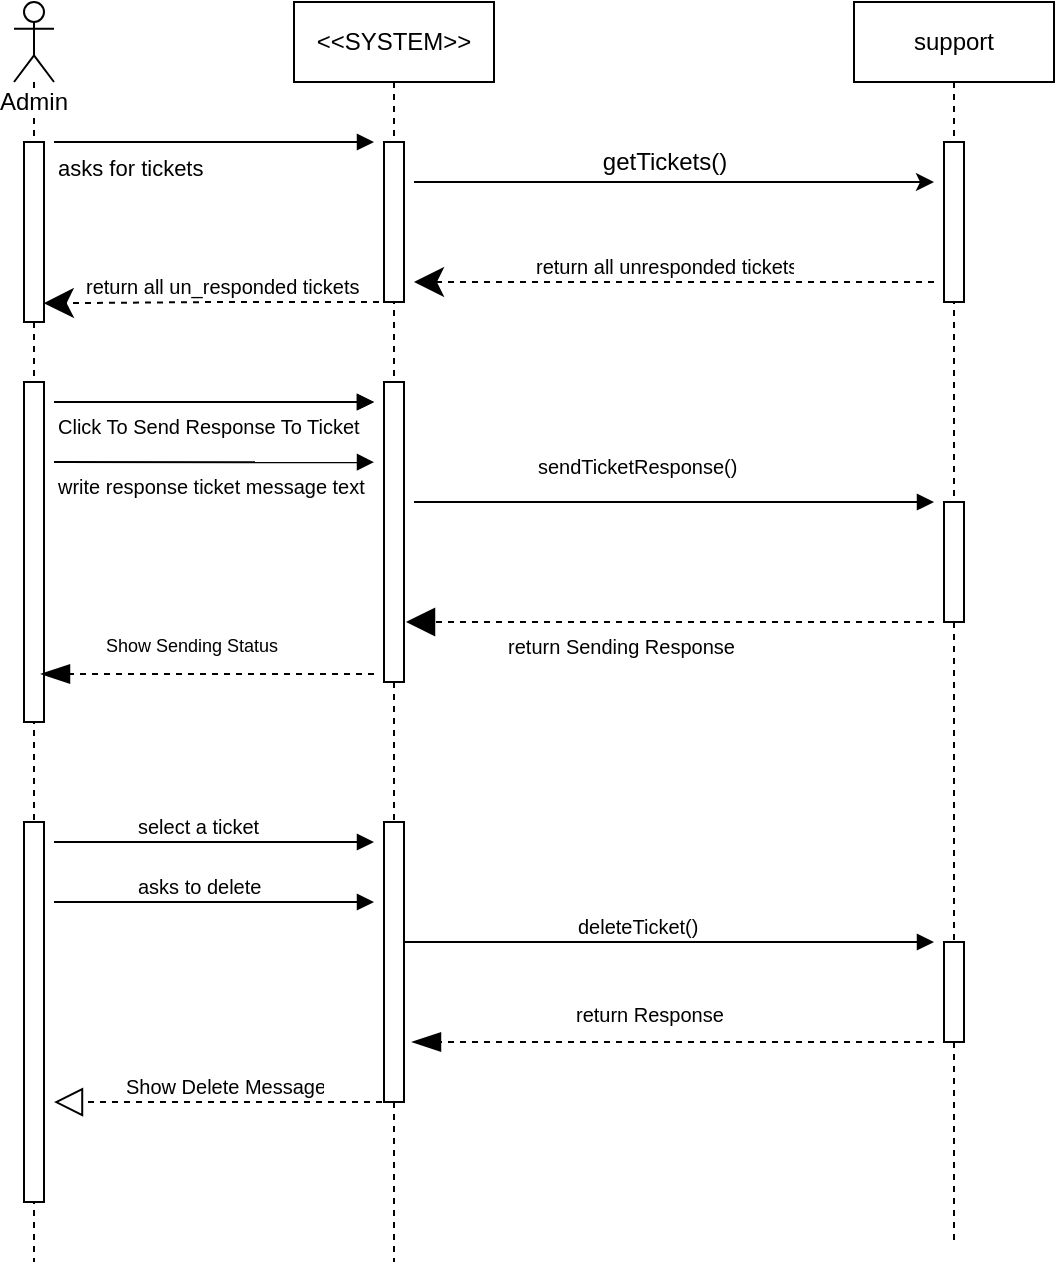 <mxfile version="12.4.3" type="github" pages="1">
  <diagram id="gvvu61FvG1a0Ipkqw0a3" name="Page-1">
    <mxGraphModel dx="1038" dy="548" grid="1" gridSize="10" guides="1" tooltips="1" connect="1" arrows="1" fold="1" page="1" pageScale="1" pageWidth="850" pageHeight="1100" math="0" shadow="0">
      <root>
        <mxCell id="0"/>
        <mxCell id="1" parent="0"/>
        <mxCell id="EbPgzNZNuWkULzcr1lJL-2" value="Admin" style="shape=umlLifeline;participant=umlActor;perimeter=lifelinePerimeter;whiteSpace=wrap;html=1;container=1;collapsible=0;recursiveResize=0;verticalAlign=top;spacingTop=36;labelBackgroundColor=#ffffff;outlineConnect=0;" parent="1" vertex="1">
          <mxGeometry x="100" y="50" width="20" height="630" as="geometry"/>
        </mxCell>
        <mxCell id="EbPgzNZNuWkULzcr1lJL-8" value="" style="html=1;points=[];perimeter=orthogonalPerimeter;" parent="EbPgzNZNuWkULzcr1lJL-2" vertex="1">
          <mxGeometry x="5" y="70" width="10" height="90" as="geometry"/>
        </mxCell>
        <mxCell id="EbPgzNZNuWkULzcr1lJL-23" value="" style="html=1;points=[];perimeter=orthogonalPerimeter;fontSize=10;" parent="EbPgzNZNuWkULzcr1lJL-2" vertex="1">
          <mxGeometry x="5" y="190" width="10" height="170" as="geometry"/>
        </mxCell>
        <mxCell id="EbPgzNZNuWkULzcr1lJL-38" value="" style="html=1;points=[];perimeter=orthogonalPerimeter;fontSize=10;" parent="EbPgzNZNuWkULzcr1lJL-2" vertex="1">
          <mxGeometry x="5" y="410" width="10" height="190" as="geometry"/>
        </mxCell>
        <mxCell id="EbPgzNZNuWkULzcr1lJL-4" value="support" style="shape=umlLifeline;perimeter=lifelinePerimeter;whiteSpace=wrap;html=1;container=1;collapsible=0;recursiveResize=0;outlineConnect=0;" parent="1" vertex="1">
          <mxGeometry x="520" y="50" width="100" height="620" as="geometry"/>
        </mxCell>
        <mxCell id="EbPgzNZNuWkULzcr1lJL-10" value="" style="html=1;points=[];perimeter=orthogonalPerimeter;" parent="EbPgzNZNuWkULzcr1lJL-4" vertex="1">
          <mxGeometry x="45" y="70" width="10" height="80" as="geometry"/>
        </mxCell>
        <mxCell id="EbPgzNZNuWkULzcr1lJL-32" value="" style="html=1;points=[];perimeter=orthogonalPerimeter;fontSize=10;" parent="EbPgzNZNuWkULzcr1lJL-4" vertex="1">
          <mxGeometry x="45" y="250" width="10" height="60" as="geometry"/>
        </mxCell>
        <mxCell id="EbPgzNZNuWkULzcr1lJL-40" value="" style="html=1;points=[];perimeter=orthogonalPerimeter;fontSize=10;" parent="EbPgzNZNuWkULzcr1lJL-4" vertex="1">
          <mxGeometry x="45" y="470" width="10" height="50" as="geometry"/>
        </mxCell>
        <mxCell id="EbPgzNZNuWkULzcr1lJL-7" value="&amp;lt;&amp;lt;SYSTEM&amp;gt;&amp;gt;" style="shape=umlLifeline;perimeter=lifelinePerimeter;whiteSpace=wrap;html=1;container=1;collapsible=0;recursiveResize=0;outlineConnect=0;" parent="1" vertex="1">
          <mxGeometry x="240" y="50" width="100" height="630" as="geometry"/>
        </mxCell>
        <mxCell id="EbPgzNZNuWkULzcr1lJL-9" value="" style="html=1;points=[];perimeter=orthogonalPerimeter;" parent="EbPgzNZNuWkULzcr1lJL-7" vertex="1">
          <mxGeometry x="45" y="70" width="10" height="80" as="geometry"/>
        </mxCell>
        <mxCell id="EbPgzNZNuWkULzcr1lJL-20" value="" style="html=1;points=[];perimeter=orthogonalPerimeter;" parent="EbPgzNZNuWkULzcr1lJL-7" vertex="1">
          <mxGeometry x="45" y="190" width="10" height="150" as="geometry"/>
        </mxCell>
        <mxCell id="EbPgzNZNuWkULzcr1lJL-30" value="sendTicketResponse()" style="endArrow=block;endFill=1;html=1;edgeStyle=orthogonalEdgeStyle;align=left;verticalAlign=top;fontSize=10;" parent="EbPgzNZNuWkULzcr1lJL-7" edge="1">
          <mxGeometry x="-0.537" y="30" relative="1" as="geometry">
            <mxPoint x="60" y="250" as="sourcePoint"/>
            <mxPoint x="320" y="250" as="targetPoint"/>
            <Array as="points">
              <mxPoint x="150" y="250"/>
              <mxPoint x="150" y="250"/>
            </Array>
            <mxPoint as="offset"/>
          </mxGeometry>
        </mxCell>
        <mxCell id="EbPgzNZNuWkULzcr1lJL-39" value="" style="html=1;points=[];perimeter=orthogonalPerimeter;fontSize=10;" parent="EbPgzNZNuWkULzcr1lJL-7" vertex="1">
          <mxGeometry x="45" y="410" width="10" height="140" as="geometry"/>
        </mxCell>
        <mxCell id="V1O_RBbqrW9sB_L1bsFt-1" value="" style="endArrow=classic;html=1;" parent="EbPgzNZNuWkULzcr1lJL-7" edge="1">
          <mxGeometry width="50" height="50" relative="1" as="geometry">
            <mxPoint x="60" y="90" as="sourcePoint"/>
            <mxPoint x="320" y="90" as="targetPoint"/>
          </mxGeometry>
        </mxCell>
        <mxCell id="EbPgzNZNuWkULzcr1lJL-17" value="" style="endArrow=classic;dashed=1;endFill=1;endSize=12;html=1;" parent="1" edge="1">
          <mxGeometry width="160" relative="1" as="geometry">
            <mxPoint x="560" y="190" as="sourcePoint"/>
            <mxPoint x="300" y="190" as="targetPoint"/>
          </mxGeometry>
        </mxCell>
        <mxCell id="EbPgzNZNuWkULzcr1lJL-18" value="" style="endArrow=classic;dashed=1;endFill=1;endSize=12;html=1;entryX=0.99;entryY=0.896;entryDx=0;entryDy=0;entryPerimeter=0;" parent="1" target="EbPgzNZNuWkULzcr1lJL-8" edge="1">
          <mxGeometry width="160" relative="1" as="geometry">
            <mxPoint x="282.5" y="200" as="sourcePoint"/>
            <mxPoint x="122.5" y="200" as="targetPoint"/>
            <Array as="points">
              <mxPoint x="202.5" y="200"/>
            </Array>
          </mxGeometry>
        </mxCell>
        <mxCell id="EbPgzNZNuWkULzcr1lJL-21" value="return all unresponded tickets" style="text;strokeColor=none;fillColor=none;align=left;verticalAlign=top;spacingLeft=4;spacingRight=4;overflow=hidden;rotatable=0;points=[[0,0.5],[1,0.5]];portConstraint=eastwest;fontSize=10;" parent="1" vertex="1">
          <mxGeometry x="355" y="170" width="140" height="20" as="geometry"/>
        </mxCell>
        <mxCell id="EbPgzNZNuWkULzcr1lJL-22" value="return all un_responded tickets" style="text;strokeColor=none;fillColor=none;align=left;verticalAlign=top;spacingLeft=4;spacingRight=4;overflow=hidden;rotatable=0;points=[[0,0.5],[1,0.5]];portConstraint=eastwest;fontSize=10;" parent="1" vertex="1">
          <mxGeometry x="130" y="180" width="155" height="26" as="geometry"/>
        </mxCell>
        <mxCell id="EbPgzNZNuWkULzcr1lJL-24" value="Click To Send Response To Ticket" style="endArrow=block;endFill=1;html=1;edgeStyle=orthogonalEdgeStyle;align=left;verticalAlign=top;fontSize=10;" parent="1" edge="1">
          <mxGeometry x="-1" relative="1" as="geometry">
            <mxPoint x="120" y="250" as="sourcePoint"/>
            <mxPoint x="280" y="250" as="targetPoint"/>
          </mxGeometry>
        </mxCell>
        <mxCell id="EbPgzNZNuWkULzcr1lJL-26" value="" style="endArrow=block;endFill=1;html=1;edgeStyle=orthogonalEdgeStyle;align=left;verticalAlign=top;fontSize=10;" parent="1" edge="1">
          <mxGeometry x="-1" relative="1" as="geometry">
            <mxPoint x="120" y="250" as="sourcePoint"/>
            <mxPoint x="280" y="250" as="targetPoint"/>
            <Array as="points">
              <mxPoint x="220" y="250"/>
              <mxPoint x="220" y="250"/>
            </Array>
          </mxGeometry>
        </mxCell>
        <mxCell id="EbPgzNZNuWkULzcr1lJL-28" value="write response ticket message text" style="endArrow=block;endFill=1;html=1;edgeStyle=orthogonalEdgeStyle;align=left;verticalAlign=top;fontSize=10;" parent="1" edge="1">
          <mxGeometry x="-1" relative="1" as="geometry">
            <mxPoint x="120" y="280" as="sourcePoint"/>
            <mxPoint x="280" y="280.07" as="targetPoint"/>
            <Array as="points">
              <mxPoint x="280" y="280.07"/>
            </Array>
            <mxPoint as="offset"/>
          </mxGeometry>
        </mxCell>
        <mxCell id="EbPgzNZNuWkULzcr1lJL-34" value="" style="endArrow=block;dashed=1;endFill=1;endSize=12;html=1;fontSize=10;" parent="1" edge="1">
          <mxGeometry width="160" relative="1" as="geometry">
            <mxPoint x="560" y="360" as="sourcePoint"/>
            <mxPoint x="296" y="360" as="targetPoint"/>
          </mxGeometry>
        </mxCell>
        <mxCell id="EbPgzNZNuWkULzcr1lJL-35" value="return Sending Response" style="text;strokeColor=none;fillColor=none;align=center;verticalAlign=top;spacingLeft=4;spacingRight=4;overflow=hidden;rotatable=0;points=[[0,0.5],[1,0.5]];portConstraint=eastwest;fontSize=10;" parent="1" vertex="1">
          <mxGeometry x="317.5" y="360" width="172.5" height="26" as="geometry"/>
        </mxCell>
        <mxCell id="EbPgzNZNuWkULzcr1lJL-36" value="Show Sending Status" style="text;strokeColor=none;fillColor=none;align=left;verticalAlign=top;spacingLeft=4;spacingRight=4;overflow=hidden;rotatable=0;points=[[0,0.5],[1,0.5]];portConstraint=eastwest;fontSize=9;" parent="1" vertex="1">
          <mxGeometry x="140" y="360" width="100" height="26" as="geometry"/>
        </mxCell>
        <mxCell id="EbPgzNZNuWkULzcr1lJL-37" value="" style="endArrow=blockThin;dashed=1;endFill=1;endSize=12;html=1;fontSize=10;" parent="1" edge="1">
          <mxGeometry width="160" relative="1" as="geometry">
            <mxPoint x="280" y="386" as="sourcePoint"/>
            <mxPoint x="113.5" y="386" as="targetPoint"/>
          </mxGeometry>
        </mxCell>
        <mxCell id="EbPgzNZNuWkULzcr1lJL-41" value="asks to delete" style="endArrow=block;endFill=1;html=1;edgeStyle=orthogonalEdgeStyle;align=left;verticalAlign=top;fontSize=10;" parent="1" edge="1">
          <mxGeometry x="-0.5" y="20" relative="1" as="geometry">
            <mxPoint x="120" y="500" as="sourcePoint"/>
            <mxPoint x="280" y="500" as="targetPoint"/>
            <mxPoint as="offset"/>
          </mxGeometry>
        </mxCell>
        <mxCell id="EbPgzNZNuWkULzcr1lJL-43" value="select a ticket" style="endArrow=block;endFill=1;html=1;edgeStyle=orthogonalEdgeStyle;align=left;verticalAlign=top;fontSize=10;" parent="1" edge="1">
          <mxGeometry x="-0.5" y="20" relative="1" as="geometry">
            <mxPoint x="120" y="470" as="sourcePoint"/>
            <mxPoint x="280" y="470" as="targetPoint"/>
            <mxPoint as="offset"/>
          </mxGeometry>
        </mxCell>
        <mxCell id="EbPgzNZNuWkULzcr1lJL-47" value="" style="endArrow=blockThin;dashed=1;endFill=1;endSize=12;html=1;fontSize=10;" parent="1" edge="1">
          <mxGeometry width="160" relative="1" as="geometry">
            <mxPoint x="560" y="570" as="sourcePoint"/>
            <mxPoint x="299" y="570" as="targetPoint"/>
          </mxGeometry>
        </mxCell>
        <mxCell id="EbPgzNZNuWkULzcr1lJL-48" value="return Response" style="text;strokeColor=none;fillColor=none;align=left;verticalAlign=top;spacingLeft=4;spacingRight=4;overflow=hidden;rotatable=0;points=[[0,0.5],[1,0.5]];portConstraint=eastwest;fontSize=10;" parent="1" vertex="1">
          <mxGeometry x="375" y="544" width="100" height="26" as="geometry"/>
        </mxCell>
        <mxCell id="EbPgzNZNuWkULzcr1lJL-49" value="" style="endArrow=block;dashed=1;endFill=0;endSize=12;html=1;fontSize=10;entryX=1.5;entryY=0.737;entryDx=0;entryDy=0;entryPerimeter=0;" parent="1" target="EbPgzNZNuWkULzcr1lJL-38" edge="1">
          <mxGeometry width="160" relative="1" as="geometry">
            <mxPoint x="290" y="600" as="sourcePoint"/>
            <mxPoint x="160" y="600" as="targetPoint"/>
          </mxGeometry>
        </mxCell>
        <mxCell id="EbPgzNZNuWkULzcr1lJL-50" value="Show Delete Message" style="text;strokeColor=none;fillColor=none;align=left;verticalAlign=top;spacingLeft=4;spacingRight=4;overflow=hidden;rotatable=0;points=[[0,0.5],[1,0.5]];portConstraint=eastwest;fontSize=10;" parent="1" vertex="1">
          <mxGeometry x="150" y="580" width="110" height="30" as="geometry"/>
        </mxCell>
        <mxCell id="V1O_RBbqrW9sB_L1bsFt-2" value="getTickets()" style="text;html=1;align=center;verticalAlign=middle;resizable=0;points=[];;autosize=1;" parent="1" vertex="1">
          <mxGeometry x="385" y="120" width="80" height="20" as="geometry"/>
        </mxCell>
        <mxCell id="EbPgzNZNuWkULzcr1lJL-11" value="asks for tickets" style="endArrow=block;endFill=1;html=1;edgeStyle=orthogonalEdgeStyle;align=left;verticalAlign=top;" parent="1" edge="1">
          <mxGeometry x="-1" relative="1" as="geometry">
            <mxPoint x="120" y="120" as="sourcePoint"/>
            <mxPoint x="280" y="120" as="targetPoint"/>
          </mxGeometry>
        </mxCell>
        <mxCell id="EbPgzNZNuWkULzcr1lJL-45" value="deleteTicket()" style="endArrow=block;endFill=1;html=1;edgeStyle=orthogonalEdgeStyle;align=left;verticalAlign=top;fontSize=10;" parent="1" edge="1">
          <mxGeometry x="-0.358" y="20" relative="1" as="geometry">
            <mxPoint x="295" y="520" as="sourcePoint"/>
            <mxPoint x="560" y="520" as="targetPoint"/>
            <mxPoint as="offset"/>
          </mxGeometry>
        </mxCell>
      </root>
    </mxGraphModel>
  </diagram>
</mxfile>
